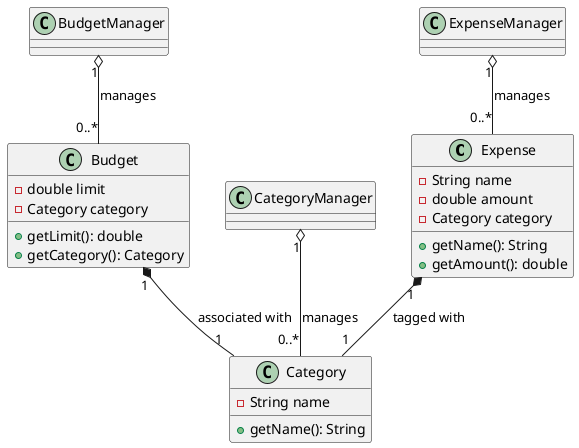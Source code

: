 @startuml
class Expense {
    - String name
    - double amount
    - Category category
    + getName(): String
    + getAmount(): double
}

class Category {
    - String name
    + getName(): String
}

class Budget {
    - double limit
    - Category category
    + getLimit(): double
    + getCategory(): Category
}

ExpenseManager "1" o-- "0..*" Expense : "manages"
CategoryManager "1" o-- "0..*" Category : "manages"
BudgetManager "1" o-- "0..*" Budget : "manages"

Expense "1" *-- "1" Category : "tagged with"
Budget "1" *-- "1" Category : "associated with"

@enduml
